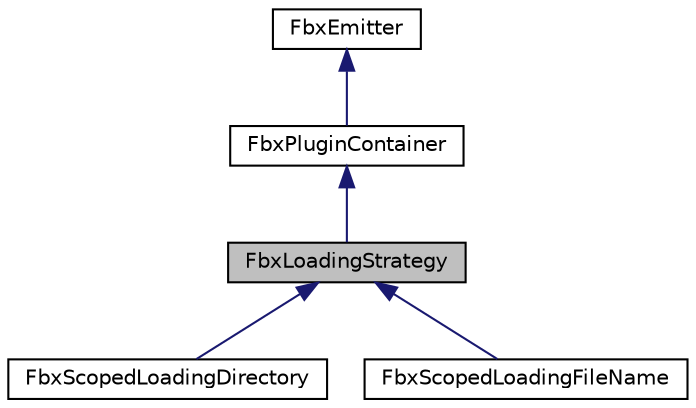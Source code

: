 digraph "FbxLoadingStrategy"
{
  edge [fontname="Helvetica",fontsize="10",labelfontname="Helvetica",labelfontsize="10"];
  node [fontname="Helvetica",fontsize="10",shape=record];
  Node0 [label="FbxLoadingStrategy",height=0.2,width=0.4,color="black", fillcolor="grey75", style="filled", fontcolor="black"];
  Node1 -> Node0 [dir="back",color="midnightblue",fontsize="10",style="solid"];
  Node1 [label="FbxPluginContainer",height=0.2,width=0.4,color="black", fillcolor="white", style="filled",URL="$class_fbx_plugin_container.html"];
  Node2 -> Node1 [dir="back",color="midnightblue",fontsize="10",style="solid"];
  Node2 [label="FbxEmitter",height=0.2,width=0.4,color="black", fillcolor="white", style="filled",URL="$class_fbx_emitter.html"];
  Node0 -> Node3 [dir="back",color="midnightblue",fontsize="10",style="solid"];
  Node3 [label="FbxScopedLoadingDirectory",height=0.2,width=0.4,color="black", fillcolor="white", style="filled",URL="$class_fbx_scoped_loading_directory.html",tooltip="A plug-in loading strategy that loads all DLLs with a specific extension from a specific directory..."];
  Node0 -> Node4 [dir="back",color="midnightblue",fontsize="10",style="solid"];
  Node4 [label="FbxScopedLoadingFileName",height=0.2,width=0.4,color="black", fillcolor="white", style="filled",URL="$class_fbx_scoped_loading_file_name.html"];
}
